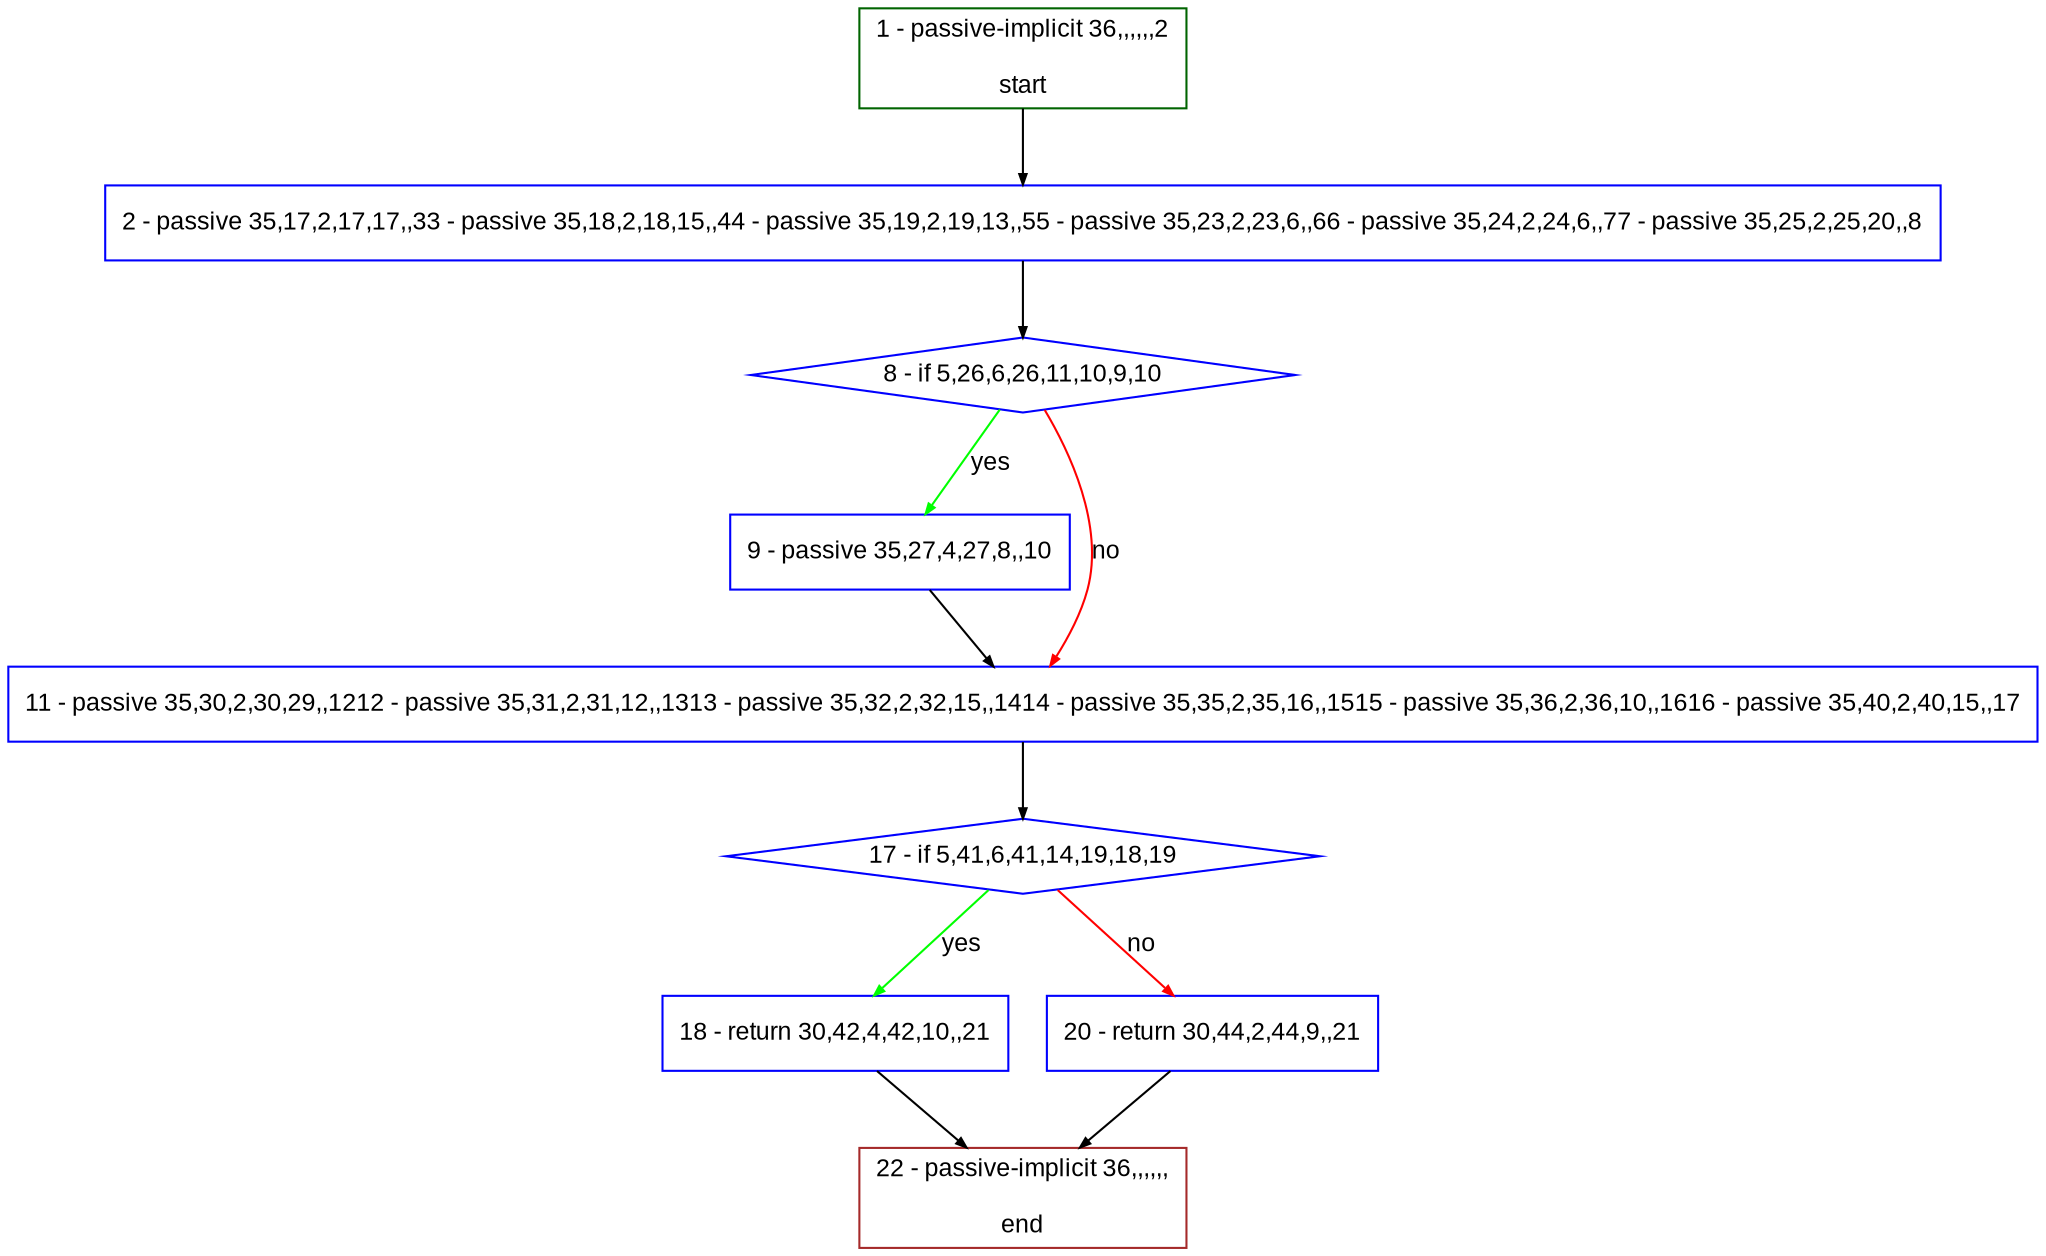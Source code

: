 digraph "" {
  graph [bgcolor="white", fillcolor="#FFFFCC", pack="true", packmode="clust", fontname="Arial", label="", fontsize="12", compound="true", style="rounded,filled"];
  node [node_initialized="no", fillcolor="white", fontname="Arial", label="", color="grey", fontsize="12", fixedsize="false", compound="true", shape="rectangle", style="filled"];
  edge [arrowtail="none", lhead="", fontcolor="black", fontname="Arial", label="", color="black", fontsize="12", arrowhead="normal", arrowsize="0.5", compound="true", ltail="", dir="forward"];
  __N1 [fillcolor="#ffffff", label="2 - passive 35,17,2,17,17,,33 - passive 35,18,2,18,15,,44 - passive 35,19,2,19,13,,55 - passive 35,23,2,23,6,,66 - passive 35,24,2,24,6,,77 - passive 35,25,2,25,20,,8", color="#0000ff", shape="box", style="filled"];
  __N2 [fillcolor="#ffffff", label="1 - passive-implicit 36,,,,,,2\n\nstart", color="#006400", shape="box", style="filled"];
  __N3 [fillcolor="#ffffff", label="8 - if 5,26,6,26,11,10,9,10", color="#0000ff", shape="diamond", style="filled"];
  __N4 [fillcolor="#ffffff", label="9 - passive 35,27,4,27,8,,10", color="#0000ff", shape="box", style="filled"];
  __N5 [fillcolor="#ffffff", label="11 - passive 35,30,2,30,29,,1212 - passive 35,31,2,31,12,,1313 - passive 35,32,2,32,15,,1414 - passive 35,35,2,35,16,,1515 - passive 35,36,2,36,10,,1616 - passive 35,40,2,40,15,,17", color="#0000ff", shape="box", style="filled"];
  __N6 [fillcolor="#ffffff", label="17 - if 5,41,6,41,14,19,18,19", color="#0000ff", shape="diamond", style="filled"];
  __N7 [fillcolor="#ffffff", label="18 - return 30,42,4,42,10,,21", color="#0000ff", shape="box", style="filled"];
  __N8 [fillcolor="#ffffff", label="20 - return 30,44,2,44,9,,21", color="#0000ff", shape="box", style="filled"];
  __N9 [fillcolor="#ffffff", label="22 - passive-implicit 36,,,,,,\n\nend", color="#a52a2a", shape="box", style="filled"];
  __N2 -> __N1 [arrowtail="none", color="#000000", label="", arrowhead="normal", dir="forward"];
  __N1 -> __N3 [arrowtail="none", color="#000000", label="", arrowhead="normal", dir="forward"];
  __N3 -> __N4 [arrowtail="none", color="#00ff00", label="yes", arrowhead="normal", dir="forward"];
  __N3 -> __N5 [arrowtail="none", color="#ff0000", label="no", arrowhead="normal", dir="forward"];
  __N4 -> __N5 [arrowtail="none", color="#000000", label="", arrowhead="normal", dir="forward"];
  __N5 -> __N6 [arrowtail="none", color="#000000", label="", arrowhead="normal", dir="forward"];
  __N6 -> __N7 [arrowtail="none", color="#00ff00", label="yes", arrowhead="normal", dir="forward"];
  __N6 -> __N8 [arrowtail="none", color="#ff0000", label="no", arrowhead="normal", dir="forward"];
  __N7 -> __N9 [arrowtail="none", color="#000000", label="", arrowhead="normal", dir="forward"];
  __N8 -> __N9 [arrowtail="none", color="#000000", label="", arrowhead="normal", dir="forward"];
}
